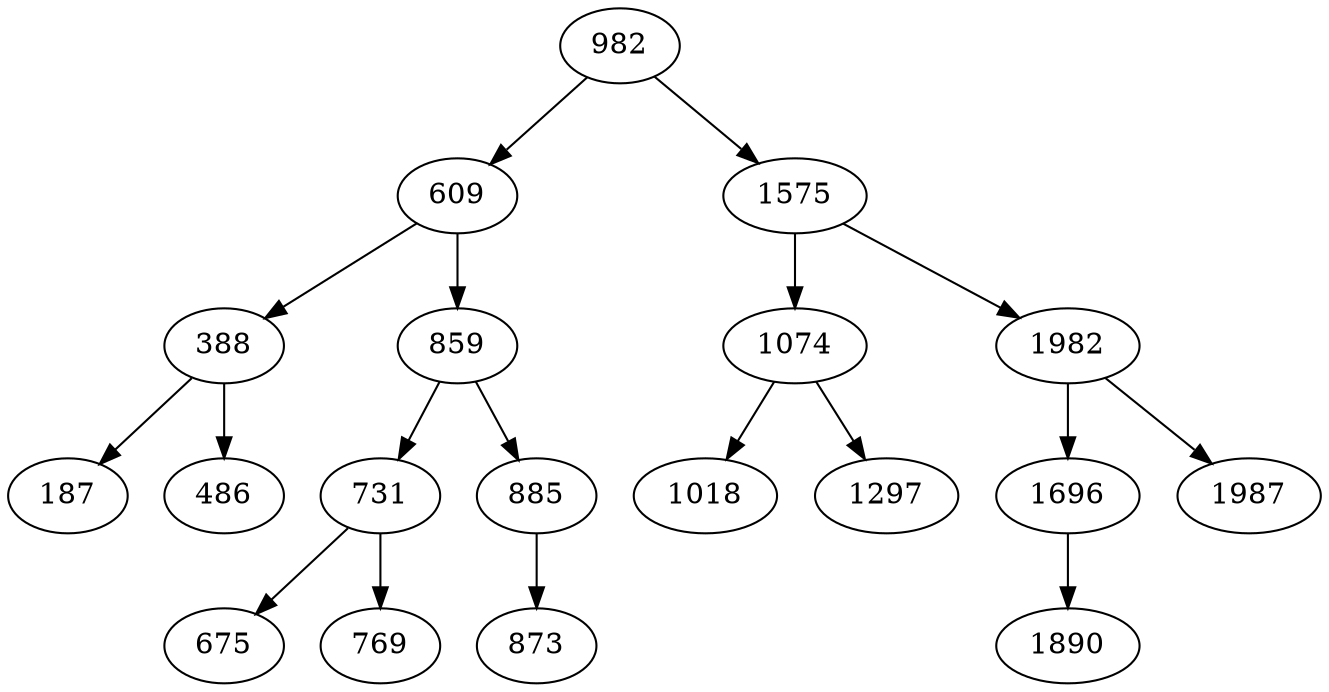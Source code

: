 digraph AVLBaum
{
982 -> 609;
982 -> 1575;
609 -> 388;
609 -> 859;
388 -> 187;
388 -> 486;
859 -> 731;
859 -> 885;
731 -> 675;
731 -> 769;
885 -> 873;
1575 -> 1074;
1575 -> 1982;
1074 -> 1018;
1074 -> 1297;
1982 -> 1696;
1982 -> 1987;
1696 -> 1890;
}
